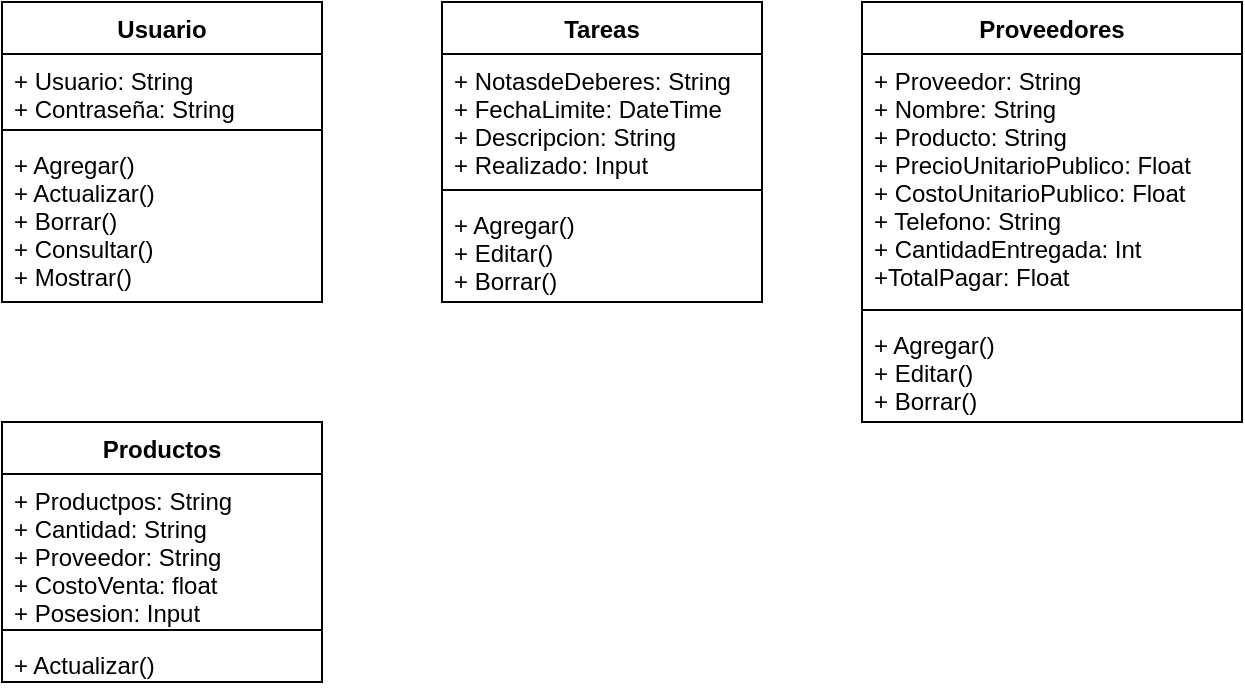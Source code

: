 <mxfile version="20.8.5" type="github">
  <diagram id="AcP_nygomVbFRWoIy-Ea" name="Página-1">
    <mxGraphModel dx="1434" dy="796" grid="1" gridSize="10" guides="1" tooltips="1" connect="1" arrows="1" fold="1" page="1" pageScale="1" pageWidth="1400" pageHeight="850" math="0" shadow="0">
      <root>
        <mxCell id="0" />
        <mxCell id="1" parent="0" />
        <mxCell id="KyCKiTsRL5ZwINB9B8mG-1" value="Usuario" style="swimlane;fontStyle=1;align=center;verticalAlign=top;childLayout=stackLayout;horizontal=1;startSize=26;horizontalStack=0;resizeParent=1;resizeParentMax=0;resizeLast=0;collapsible=1;marginBottom=0;" parent="1" vertex="1">
          <mxGeometry x="360" y="110" width="160" height="150" as="geometry" />
        </mxCell>
        <mxCell id="KyCKiTsRL5ZwINB9B8mG-2" value="+ Usuario: String&#xa;+ Contraseña: String" style="text;strokeColor=none;fillColor=none;align=left;verticalAlign=top;spacingLeft=4;spacingRight=4;overflow=hidden;rotatable=0;points=[[0,0.5],[1,0.5]];portConstraint=eastwest;" parent="KyCKiTsRL5ZwINB9B8mG-1" vertex="1">
          <mxGeometry y="26" width="160" height="34" as="geometry" />
        </mxCell>
        <mxCell id="KyCKiTsRL5ZwINB9B8mG-3" value="" style="line;strokeWidth=1;fillColor=none;align=left;verticalAlign=middle;spacingTop=-1;spacingLeft=3;spacingRight=3;rotatable=0;labelPosition=right;points=[];portConstraint=eastwest;strokeColor=inherit;" parent="KyCKiTsRL5ZwINB9B8mG-1" vertex="1">
          <mxGeometry y="60" width="160" height="8" as="geometry" />
        </mxCell>
        <mxCell id="KyCKiTsRL5ZwINB9B8mG-4" value="+ Agregar()&#xa;+ Actualizar()&#xa;+ Borrar()&#xa;+ Consultar()&#xa;+ Mostrar()" style="text;strokeColor=none;fillColor=none;align=left;verticalAlign=top;spacingLeft=4;spacingRight=4;overflow=hidden;rotatable=0;points=[[0,0.5],[1,0.5]];portConstraint=eastwest;" parent="KyCKiTsRL5ZwINB9B8mG-1" vertex="1">
          <mxGeometry y="68" width="160" height="82" as="geometry" />
        </mxCell>
        <mxCell id="KyCKiTsRL5ZwINB9B8mG-5" value="Tareas" style="swimlane;fontStyle=1;align=center;verticalAlign=top;childLayout=stackLayout;horizontal=1;startSize=26;horizontalStack=0;resizeParent=1;resizeParentMax=0;resizeLast=0;collapsible=1;marginBottom=0;" parent="1" vertex="1">
          <mxGeometry x="580" y="110" width="160" height="150" as="geometry" />
        </mxCell>
        <mxCell id="KyCKiTsRL5ZwINB9B8mG-6" value="+ NotasdeDeberes: String&#xa;+ FechaLimite: DateTime&#xa;+ Descripcion: String&#xa;+ Realizado: Input" style="text;strokeColor=none;fillColor=none;align=left;verticalAlign=top;spacingLeft=4;spacingRight=4;overflow=hidden;rotatable=0;points=[[0,0.5],[1,0.5]];portConstraint=eastwest;" parent="KyCKiTsRL5ZwINB9B8mG-5" vertex="1">
          <mxGeometry y="26" width="160" height="64" as="geometry" />
        </mxCell>
        <mxCell id="KyCKiTsRL5ZwINB9B8mG-7" value="" style="line;strokeWidth=1;fillColor=none;align=left;verticalAlign=middle;spacingTop=-1;spacingLeft=3;spacingRight=3;rotatable=0;labelPosition=right;points=[];portConstraint=eastwest;strokeColor=inherit;" parent="KyCKiTsRL5ZwINB9B8mG-5" vertex="1">
          <mxGeometry y="90" width="160" height="8" as="geometry" />
        </mxCell>
        <mxCell id="KyCKiTsRL5ZwINB9B8mG-8" value="+ Agregar()&#xa;+ Editar()&#xa;+ Borrar()" style="text;strokeColor=none;fillColor=none;align=left;verticalAlign=top;spacingLeft=4;spacingRight=4;overflow=hidden;rotatable=0;points=[[0,0.5],[1,0.5]];portConstraint=eastwest;" parent="KyCKiTsRL5ZwINB9B8mG-5" vertex="1">
          <mxGeometry y="98" width="160" height="52" as="geometry" />
        </mxCell>
        <mxCell id="jlScUkB0idjSDSvLvle7-1" value="Proveedores" style="swimlane;fontStyle=1;align=center;verticalAlign=top;childLayout=stackLayout;horizontal=1;startSize=26;horizontalStack=0;resizeParent=1;resizeParentMax=0;resizeLast=0;collapsible=1;marginBottom=0;" vertex="1" parent="1">
          <mxGeometry x="790" y="110" width="190" height="210" as="geometry" />
        </mxCell>
        <mxCell id="jlScUkB0idjSDSvLvle7-2" value="+ Proveedor: String&#xa;+ Nombre: String&#xa;+ Producto: String&#xa;+ PrecioUnitarioPublico: Float&#xa;+ CostoUnitarioPublico: Float&#xa;+ Telefono: String&#xa;+ CantidadEntregada: Int &#xa;+TotalPagar: Float" style="text;strokeColor=none;fillColor=none;align=left;verticalAlign=top;spacingLeft=4;spacingRight=4;overflow=hidden;rotatable=0;points=[[0,0.5],[1,0.5]];portConstraint=eastwest;" vertex="1" parent="jlScUkB0idjSDSvLvle7-1">
          <mxGeometry y="26" width="190" height="124" as="geometry" />
        </mxCell>
        <mxCell id="jlScUkB0idjSDSvLvle7-3" value="" style="line;strokeWidth=1;fillColor=none;align=left;verticalAlign=middle;spacingTop=-1;spacingLeft=3;spacingRight=3;rotatable=0;labelPosition=right;points=[];portConstraint=eastwest;strokeColor=inherit;" vertex="1" parent="jlScUkB0idjSDSvLvle7-1">
          <mxGeometry y="150" width="190" height="8" as="geometry" />
        </mxCell>
        <mxCell id="jlScUkB0idjSDSvLvle7-4" value="+ Agregar()&#xa;+ Editar()&#xa;+ Borrar()" style="text;strokeColor=none;fillColor=none;align=left;verticalAlign=top;spacingLeft=4;spacingRight=4;overflow=hidden;rotatable=0;points=[[0,0.5],[1,0.5]];portConstraint=eastwest;" vertex="1" parent="jlScUkB0idjSDSvLvle7-1">
          <mxGeometry y="158" width="190" height="52" as="geometry" />
        </mxCell>
        <mxCell id="jlScUkB0idjSDSvLvle7-5" value="Productos" style="swimlane;fontStyle=1;align=center;verticalAlign=top;childLayout=stackLayout;horizontal=1;startSize=26;horizontalStack=0;resizeParent=1;resizeParentMax=0;resizeLast=0;collapsible=1;marginBottom=0;" vertex="1" parent="1">
          <mxGeometry x="360" y="320" width="160" height="130" as="geometry" />
        </mxCell>
        <mxCell id="jlScUkB0idjSDSvLvle7-6" value="+ Productpos: String&#xa;+ Cantidad: String&#xa;+ Proveedor: String&#xa;+ CostoVenta: float&#xa;+ Posesion: Input" style="text;strokeColor=none;fillColor=none;align=left;verticalAlign=top;spacingLeft=4;spacingRight=4;overflow=hidden;rotatable=0;points=[[0,0.5],[1,0.5]];portConstraint=eastwest;" vertex="1" parent="jlScUkB0idjSDSvLvle7-5">
          <mxGeometry y="26" width="160" height="74" as="geometry" />
        </mxCell>
        <mxCell id="jlScUkB0idjSDSvLvle7-7" value="" style="line;strokeWidth=1;fillColor=none;align=left;verticalAlign=middle;spacingTop=-1;spacingLeft=3;spacingRight=3;rotatable=0;labelPosition=right;points=[];portConstraint=eastwest;strokeColor=inherit;" vertex="1" parent="jlScUkB0idjSDSvLvle7-5">
          <mxGeometry y="100" width="160" height="8" as="geometry" />
        </mxCell>
        <mxCell id="jlScUkB0idjSDSvLvle7-8" value="+ Actualizar()" style="text;strokeColor=none;fillColor=none;align=left;verticalAlign=top;spacingLeft=4;spacingRight=4;overflow=hidden;rotatable=0;points=[[0,0.5],[1,0.5]];portConstraint=eastwest;" vertex="1" parent="jlScUkB0idjSDSvLvle7-5">
          <mxGeometry y="108" width="160" height="22" as="geometry" />
        </mxCell>
      </root>
    </mxGraphModel>
  </diagram>
</mxfile>
